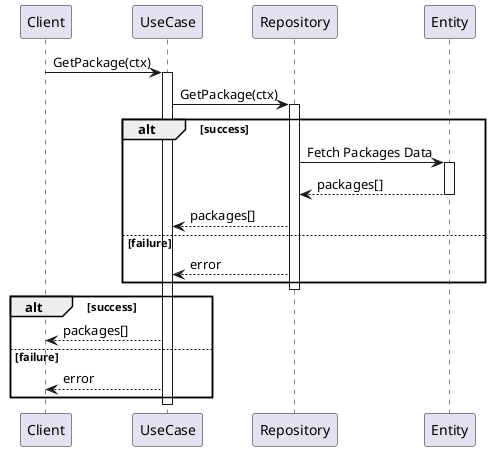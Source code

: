 @startuml
participant "Client" as client
participant "UseCase" as usecase
participant "Repository" as repository
participant "Entity" as entity

client -> usecase: GetPackage(ctx)
activate usecase

usecase -> repository: GetPackage(ctx)
activate repository

alt success
    repository -> entity: Fetch Packages Data
    activate entity
    entity --> repository: packages[]
    deactivate entity

    repository --> usecase: packages[]
else failure
    repository --> usecase: error
end
deactivate repository

alt success
    usecase --> client: packages[]
else failure
    usecase --> client: error
end
deactivate usecase
@enduml

